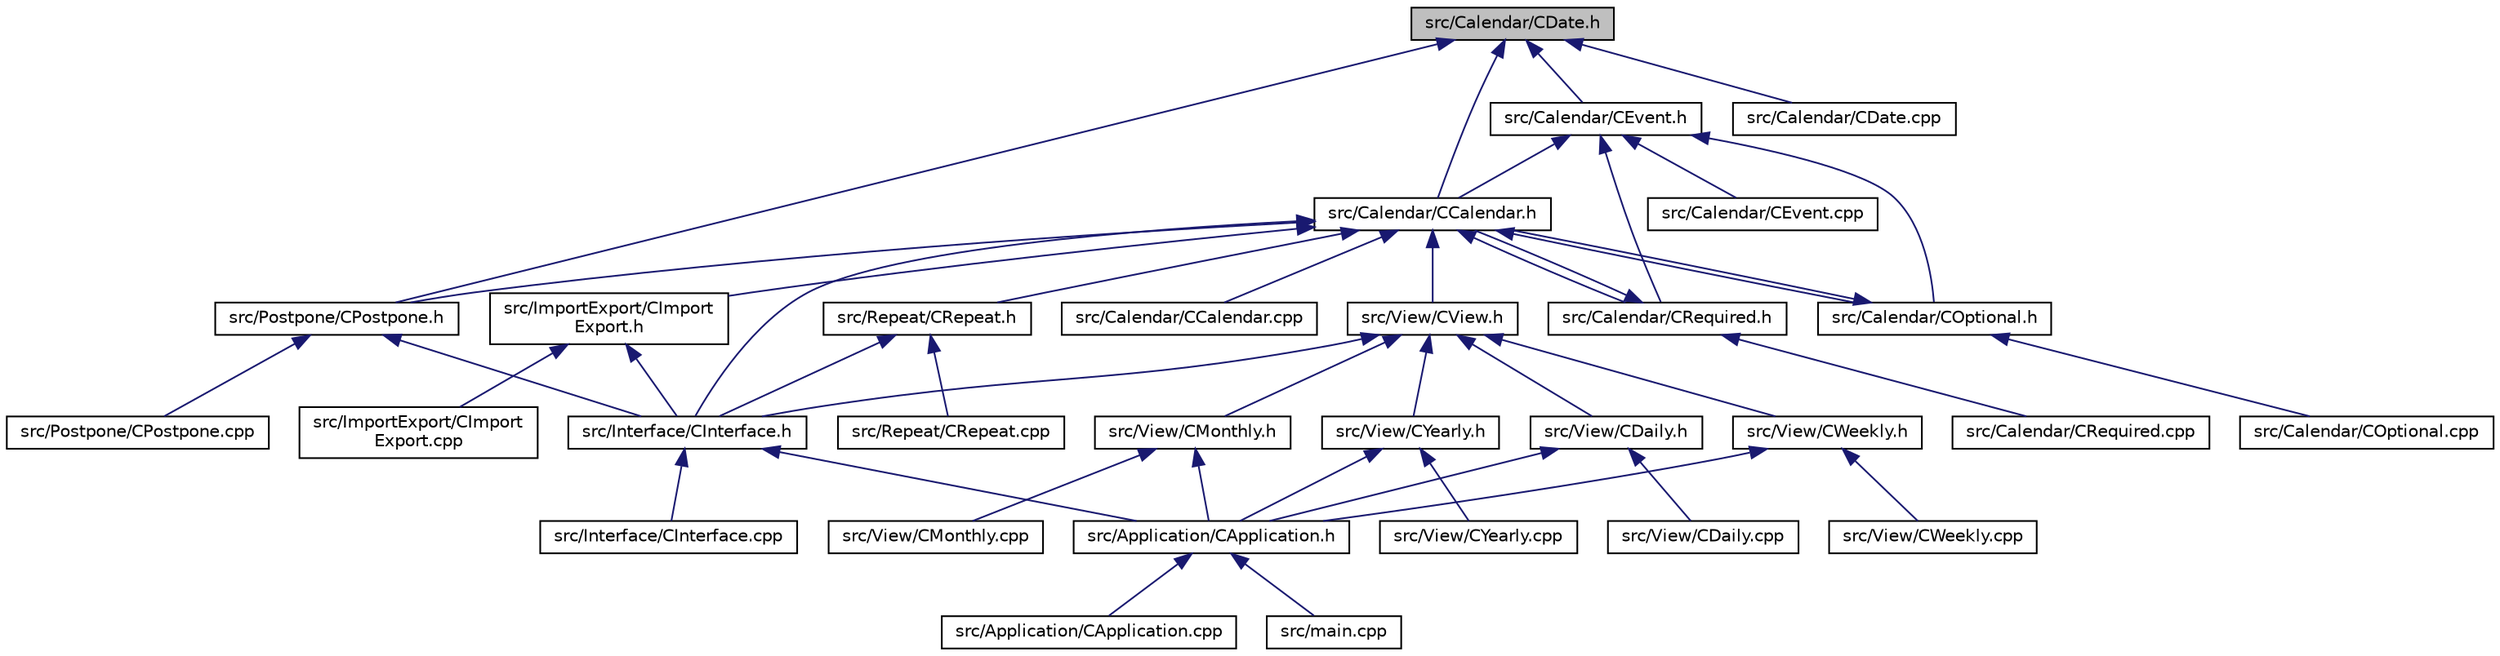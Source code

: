 digraph "src/Calendar/CDate.h"
{
 // LATEX_PDF_SIZE
  edge [fontname="Helvetica",fontsize="10",labelfontname="Helvetica",labelfontsize="10"];
  node [fontname="Helvetica",fontsize="10",shape=record];
  Node1 [label="src/Calendar/CDate.h",height=0.2,width=0.4,color="black", fillcolor="grey75", style="filled", fontcolor="black",tooltip=" "];
  Node1 -> Node2 [dir="back",color="midnightblue",fontsize="10",style="solid",fontname="Helvetica"];
  Node2 [label="src/Calendar/CEvent.h",height=0.2,width=0.4,color="black", fillcolor="white", style="filled",URL="$CEvent_8h.html",tooltip=" "];
  Node2 -> Node3 [dir="back",color="midnightblue",fontsize="10",style="solid",fontname="Helvetica"];
  Node3 [label="src/Calendar/CCalendar.h",height=0.2,width=0.4,color="black", fillcolor="white", style="filled",URL="$CCalendar_8h.html",tooltip=" "];
  Node3 -> Node4 [dir="back",color="midnightblue",fontsize="10",style="solid",fontname="Helvetica"];
  Node4 [label="src/View/CView.h",height=0.2,width=0.4,color="black", fillcolor="white", style="filled",URL="$CView_8h.html",tooltip=" "];
  Node4 -> Node5 [dir="back",color="midnightblue",fontsize="10",style="solid",fontname="Helvetica"];
  Node5 [label="src/Interface/CInterface.h",height=0.2,width=0.4,color="black", fillcolor="white", style="filled",URL="$CInterface_8h.html",tooltip=" "];
  Node5 -> Node6 [dir="back",color="midnightblue",fontsize="10",style="solid",fontname="Helvetica"];
  Node6 [label="src/Application/CApplication.h",height=0.2,width=0.4,color="black", fillcolor="white", style="filled",URL="$CApplication_8h.html",tooltip=" "];
  Node6 -> Node7 [dir="back",color="midnightblue",fontsize="10",style="solid",fontname="Helvetica"];
  Node7 [label="src/Application/CApplication.cpp",height=0.2,width=0.4,color="black", fillcolor="white", style="filled",URL="$CApplication_8cpp.html",tooltip=" "];
  Node6 -> Node8 [dir="back",color="midnightblue",fontsize="10",style="solid",fontname="Helvetica"];
  Node8 [label="src/main.cpp",height=0.2,width=0.4,color="black", fillcolor="white", style="filled",URL="$main_8cpp.html",tooltip=" "];
  Node5 -> Node9 [dir="back",color="midnightblue",fontsize="10",style="solid",fontname="Helvetica"];
  Node9 [label="src/Interface/CInterface.cpp",height=0.2,width=0.4,color="black", fillcolor="white", style="filled",URL="$CInterface_8cpp.html",tooltip=" "];
  Node4 -> Node10 [dir="back",color="midnightblue",fontsize="10",style="solid",fontname="Helvetica"];
  Node10 [label="src/View/CDaily.h",height=0.2,width=0.4,color="black", fillcolor="white", style="filled",URL="$CDaily_8h.html",tooltip=" "];
  Node10 -> Node6 [dir="back",color="midnightblue",fontsize="10",style="solid",fontname="Helvetica"];
  Node10 -> Node11 [dir="back",color="midnightblue",fontsize="10",style="solid",fontname="Helvetica"];
  Node11 [label="src/View/CDaily.cpp",height=0.2,width=0.4,color="black", fillcolor="white", style="filled",URL="$CDaily_8cpp.html",tooltip=" "];
  Node4 -> Node12 [dir="back",color="midnightblue",fontsize="10",style="solid",fontname="Helvetica"];
  Node12 [label="src/View/CWeekly.h",height=0.2,width=0.4,color="black", fillcolor="white", style="filled",URL="$CWeekly_8h.html",tooltip=" "];
  Node12 -> Node6 [dir="back",color="midnightblue",fontsize="10",style="solid",fontname="Helvetica"];
  Node12 -> Node13 [dir="back",color="midnightblue",fontsize="10",style="solid",fontname="Helvetica"];
  Node13 [label="src/View/CWeekly.cpp",height=0.2,width=0.4,color="black", fillcolor="white", style="filled",URL="$CWeekly_8cpp.html",tooltip=" "];
  Node4 -> Node14 [dir="back",color="midnightblue",fontsize="10",style="solid",fontname="Helvetica"];
  Node14 [label="src/View/CMonthly.h",height=0.2,width=0.4,color="black", fillcolor="white", style="filled",URL="$CMonthly_8h.html",tooltip=" "];
  Node14 -> Node6 [dir="back",color="midnightblue",fontsize="10",style="solid",fontname="Helvetica"];
  Node14 -> Node15 [dir="back",color="midnightblue",fontsize="10",style="solid",fontname="Helvetica"];
  Node15 [label="src/View/CMonthly.cpp",height=0.2,width=0.4,color="black", fillcolor="white", style="filled",URL="$CMonthly_8cpp.html",tooltip=" "];
  Node4 -> Node16 [dir="back",color="midnightblue",fontsize="10",style="solid",fontname="Helvetica"];
  Node16 [label="src/View/CYearly.h",height=0.2,width=0.4,color="black", fillcolor="white", style="filled",URL="$CYearly_8h.html",tooltip=" "];
  Node16 -> Node6 [dir="back",color="midnightblue",fontsize="10",style="solid",fontname="Helvetica"];
  Node16 -> Node17 [dir="back",color="midnightblue",fontsize="10",style="solid",fontname="Helvetica"];
  Node17 [label="src/View/CYearly.cpp",height=0.2,width=0.4,color="black", fillcolor="white", style="filled",URL="$CYearly_8cpp.html",tooltip=" "];
  Node3 -> Node18 [dir="back",color="midnightblue",fontsize="10",style="solid",fontname="Helvetica"];
  Node18 [label="src/Calendar/COptional.h",height=0.2,width=0.4,color="black", fillcolor="white", style="filled",URL="$COptional_8h.html",tooltip=" "];
  Node18 -> Node3 [dir="back",color="midnightblue",fontsize="10",style="solid",fontname="Helvetica"];
  Node18 -> Node19 [dir="back",color="midnightblue",fontsize="10",style="solid",fontname="Helvetica"];
  Node19 [label="src/Calendar/COptional.cpp",height=0.2,width=0.4,color="black", fillcolor="white", style="filled",URL="$COptional_8cpp.html",tooltip=" "];
  Node3 -> Node20 [dir="back",color="midnightblue",fontsize="10",style="solid",fontname="Helvetica"];
  Node20 [label="src/Calendar/CRequired.h",height=0.2,width=0.4,color="black", fillcolor="white", style="filled",URL="$CRequired_8h.html",tooltip=" "];
  Node20 -> Node3 [dir="back",color="midnightblue",fontsize="10",style="solid",fontname="Helvetica"];
  Node20 -> Node21 [dir="back",color="midnightblue",fontsize="10",style="solid",fontname="Helvetica"];
  Node21 [label="src/Calendar/CRequired.cpp",height=0.2,width=0.4,color="black", fillcolor="white", style="filled",URL="$CRequired_8cpp.html",tooltip=" "];
  Node3 -> Node5 [dir="back",color="midnightblue",fontsize="10",style="solid",fontname="Helvetica"];
  Node3 -> Node22 [dir="back",color="midnightblue",fontsize="10",style="solid",fontname="Helvetica"];
  Node22 [label="src/ImportExport/CImport\lExport.h",height=0.2,width=0.4,color="black", fillcolor="white", style="filled",URL="$CImportExport_8h.html",tooltip=" "];
  Node22 -> Node5 [dir="back",color="midnightblue",fontsize="10",style="solid",fontname="Helvetica"];
  Node22 -> Node23 [dir="back",color="midnightblue",fontsize="10",style="solid",fontname="Helvetica"];
  Node23 [label="src/ImportExport/CImport\lExport.cpp",height=0.2,width=0.4,color="black", fillcolor="white", style="filled",URL="$CImportExport_8cpp.html",tooltip=" "];
  Node3 -> Node24 [dir="back",color="midnightblue",fontsize="10",style="solid",fontname="Helvetica"];
  Node24 [label="src/Postpone/CPostpone.h",height=0.2,width=0.4,color="black", fillcolor="white", style="filled",URL="$CPostpone_8h.html",tooltip=" "];
  Node24 -> Node5 [dir="back",color="midnightblue",fontsize="10",style="solid",fontname="Helvetica"];
  Node24 -> Node25 [dir="back",color="midnightblue",fontsize="10",style="solid",fontname="Helvetica"];
  Node25 [label="src/Postpone/CPostpone.cpp",height=0.2,width=0.4,color="black", fillcolor="white", style="filled",URL="$CPostpone_8cpp.html",tooltip=" "];
  Node3 -> Node26 [dir="back",color="midnightblue",fontsize="10",style="solid",fontname="Helvetica"];
  Node26 [label="src/Repeat/CRepeat.h",height=0.2,width=0.4,color="black", fillcolor="white", style="filled",URL="$CRepeat_8h.html",tooltip=" "];
  Node26 -> Node5 [dir="back",color="midnightblue",fontsize="10",style="solid",fontname="Helvetica"];
  Node26 -> Node27 [dir="back",color="midnightblue",fontsize="10",style="solid",fontname="Helvetica"];
  Node27 [label="src/Repeat/CRepeat.cpp",height=0.2,width=0.4,color="black", fillcolor="white", style="filled",URL="$CRepeat_8cpp.html",tooltip=" "];
  Node3 -> Node28 [dir="back",color="midnightblue",fontsize="10",style="solid",fontname="Helvetica"];
  Node28 [label="src/Calendar/CCalendar.cpp",height=0.2,width=0.4,color="black", fillcolor="white", style="filled",URL="$CCalendar_8cpp.html",tooltip=" "];
  Node2 -> Node18 [dir="back",color="midnightblue",fontsize="10",style="solid",fontname="Helvetica"];
  Node2 -> Node20 [dir="back",color="midnightblue",fontsize="10",style="solid",fontname="Helvetica"];
  Node2 -> Node29 [dir="back",color="midnightblue",fontsize="10",style="solid",fontname="Helvetica"];
  Node29 [label="src/Calendar/CEvent.cpp",height=0.2,width=0.4,color="black", fillcolor="white", style="filled",URL="$CEvent_8cpp.html",tooltip=" "];
  Node1 -> Node3 [dir="back",color="midnightblue",fontsize="10",style="solid",fontname="Helvetica"];
  Node1 -> Node24 [dir="back",color="midnightblue",fontsize="10",style="solid",fontname="Helvetica"];
  Node1 -> Node30 [dir="back",color="midnightblue",fontsize="10",style="solid",fontname="Helvetica"];
  Node30 [label="src/Calendar/CDate.cpp",height=0.2,width=0.4,color="black", fillcolor="white", style="filled",URL="$CDate_8cpp.html",tooltip=" "];
}
